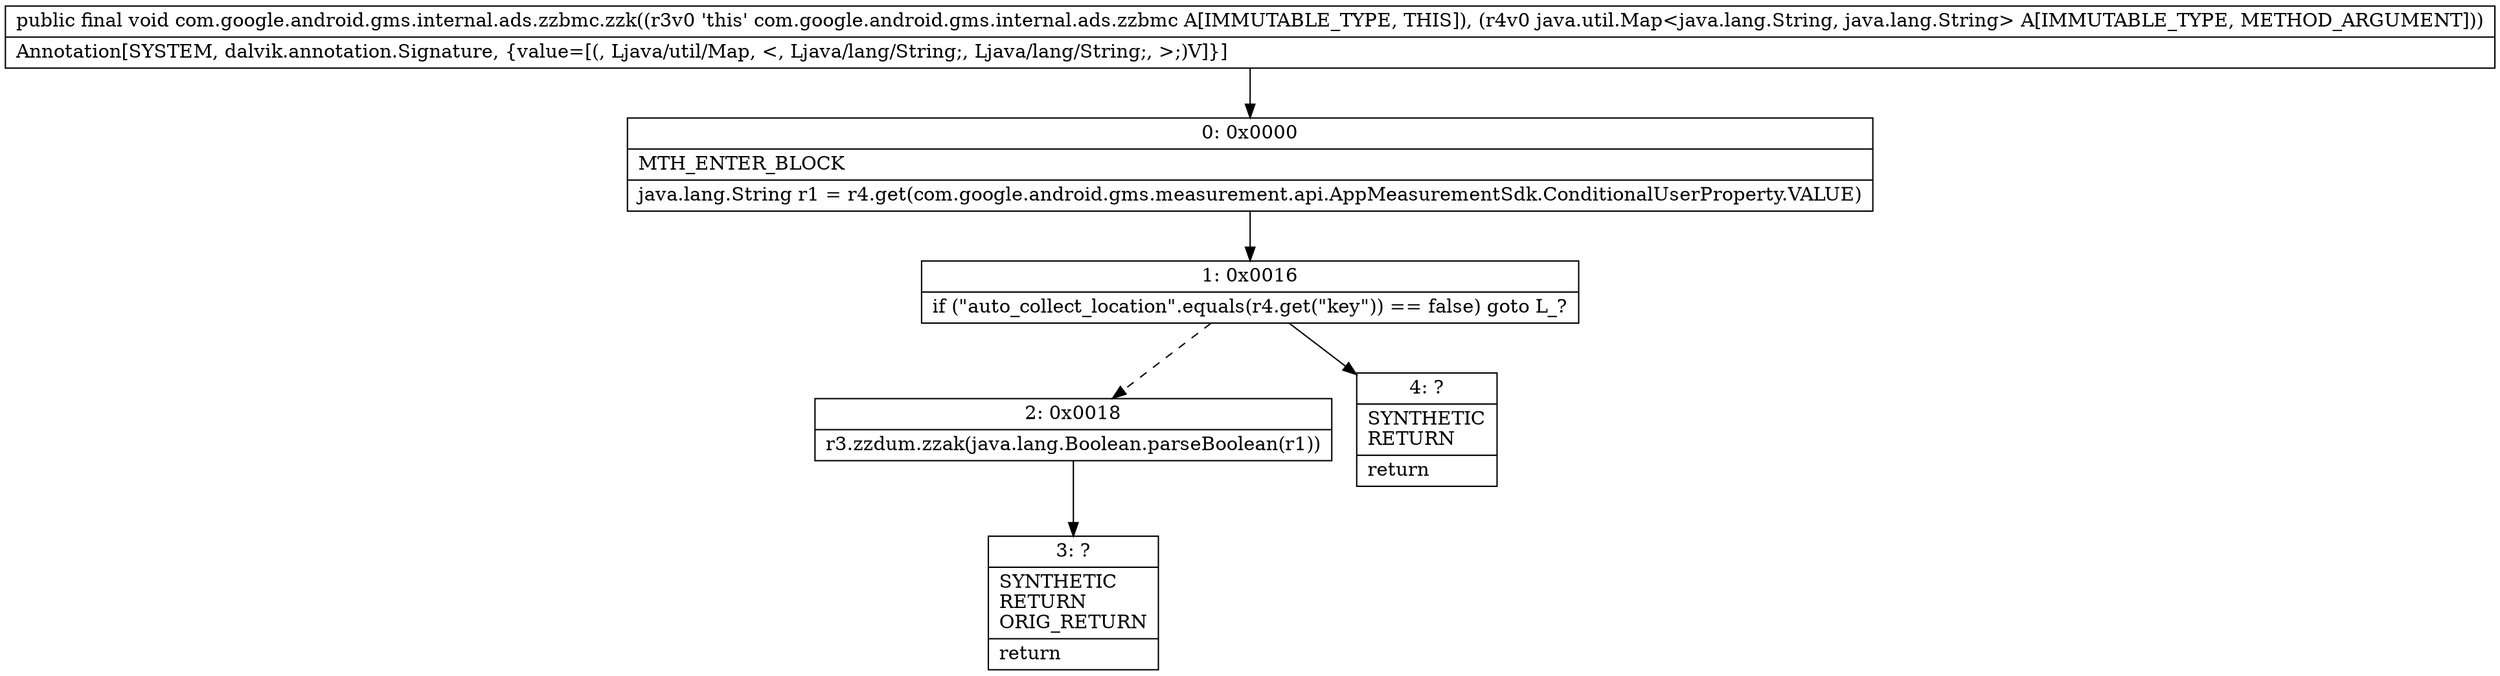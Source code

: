 digraph "CFG forcom.google.android.gms.internal.ads.zzbmc.zzk(Ljava\/util\/Map;)V" {
Node_0 [shape=record,label="{0\:\ 0x0000|MTH_ENTER_BLOCK\l|java.lang.String r1 = r4.get(com.google.android.gms.measurement.api.AppMeasurementSdk.ConditionalUserProperty.VALUE)\l}"];
Node_1 [shape=record,label="{1\:\ 0x0016|if (\"auto_collect_location\".equals(r4.get(\"key\")) == false) goto L_?\l}"];
Node_2 [shape=record,label="{2\:\ 0x0018|r3.zzdum.zzak(java.lang.Boolean.parseBoolean(r1))\l}"];
Node_3 [shape=record,label="{3\:\ ?|SYNTHETIC\lRETURN\lORIG_RETURN\l|return\l}"];
Node_4 [shape=record,label="{4\:\ ?|SYNTHETIC\lRETURN\l|return\l}"];
MethodNode[shape=record,label="{public final void com.google.android.gms.internal.ads.zzbmc.zzk((r3v0 'this' com.google.android.gms.internal.ads.zzbmc A[IMMUTABLE_TYPE, THIS]), (r4v0 java.util.Map\<java.lang.String, java.lang.String\> A[IMMUTABLE_TYPE, METHOD_ARGUMENT]))  | Annotation[SYSTEM, dalvik.annotation.Signature, \{value=[(, Ljava\/util\/Map, \<, Ljava\/lang\/String;, Ljava\/lang\/String;, \>;)V]\}]\l}"];
MethodNode -> Node_0;
Node_0 -> Node_1;
Node_1 -> Node_2[style=dashed];
Node_1 -> Node_4;
Node_2 -> Node_3;
}


